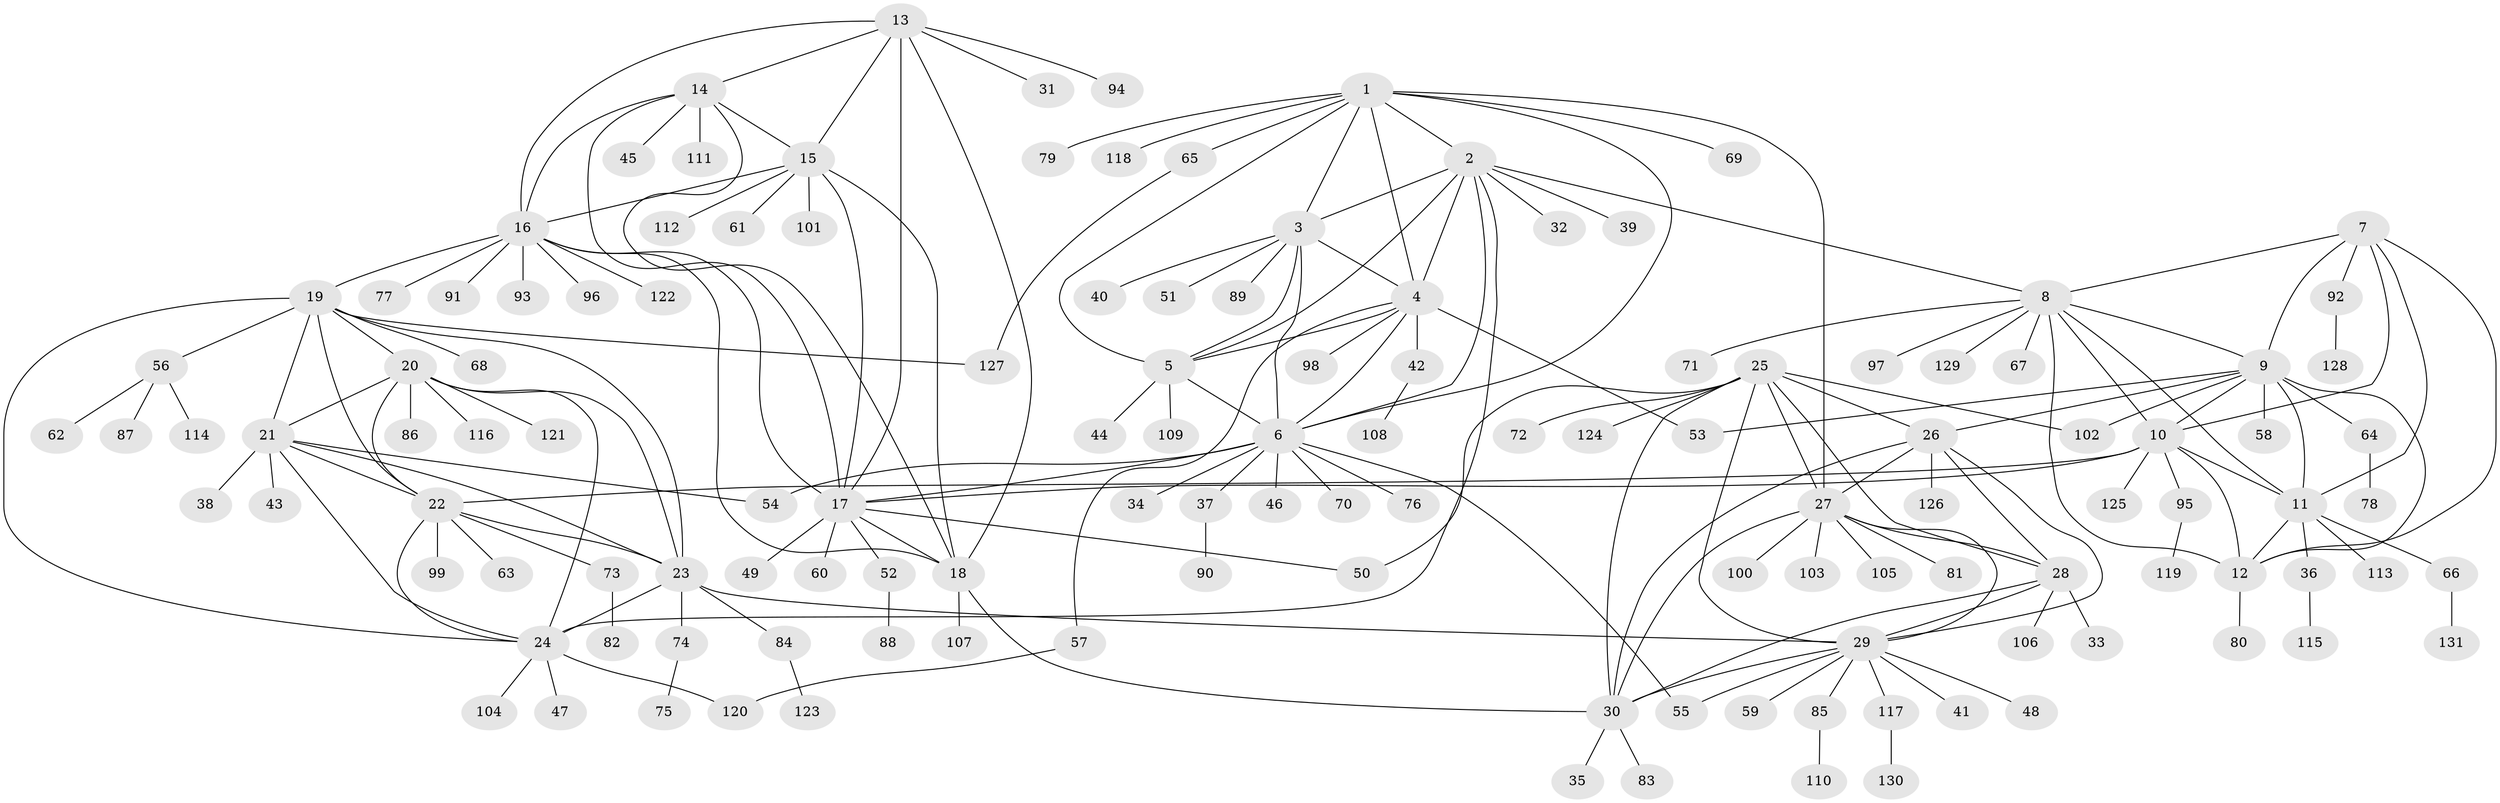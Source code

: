// coarse degree distribution, {7: 0.03076923076923077, 5: 0.046153846153846156, 11: 0.06153846153846154, 6: 0.015384615384615385, 4: 0.015384615384615385, 8: 0.046153846153846156, 13: 0.015384615384615385, 10: 0.015384615384615385, 1: 0.676923076923077, 2: 0.07692307692307693}
// Generated by graph-tools (version 1.1) at 2025/19/03/04/25 18:19:27]
// undirected, 131 vertices, 193 edges
graph export_dot {
graph [start="1"]
  node [color=gray90,style=filled];
  1;
  2;
  3;
  4;
  5;
  6;
  7;
  8;
  9;
  10;
  11;
  12;
  13;
  14;
  15;
  16;
  17;
  18;
  19;
  20;
  21;
  22;
  23;
  24;
  25;
  26;
  27;
  28;
  29;
  30;
  31;
  32;
  33;
  34;
  35;
  36;
  37;
  38;
  39;
  40;
  41;
  42;
  43;
  44;
  45;
  46;
  47;
  48;
  49;
  50;
  51;
  52;
  53;
  54;
  55;
  56;
  57;
  58;
  59;
  60;
  61;
  62;
  63;
  64;
  65;
  66;
  67;
  68;
  69;
  70;
  71;
  72;
  73;
  74;
  75;
  76;
  77;
  78;
  79;
  80;
  81;
  82;
  83;
  84;
  85;
  86;
  87;
  88;
  89;
  90;
  91;
  92;
  93;
  94;
  95;
  96;
  97;
  98;
  99;
  100;
  101;
  102;
  103;
  104;
  105;
  106;
  107;
  108;
  109;
  110;
  111;
  112;
  113;
  114;
  115;
  116;
  117;
  118;
  119;
  120;
  121;
  122;
  123;
  124;
  125;
  126;
  127;
  128;
  129;
  130;
  131;
  1 -- 2;
  1 -- 3;
  1 -- 4;
  1 -- 5;
  1 -- 6;
  1 -- 27;
  1 -- 65;
  1 -- 69;
  1 -- 79;
  1 -- 118;
  2 -- 3;
  2 -- 4;
  2 -- 5;
  2 -- 6;
  2 -- 8;
  2 -- 24;
  2 -- 32;
  2 -- 39;
  3 -- 4;
  3 -- 5;
  3 -- 6;
  3 -- 40;
  3 -- 51;
  3 -- 89;
  4 -- 5;
  4 -- 6;
  4 -- 42;
  4 -- 53;
  4 -- 57;
  4 -- 98;
  5 -- 6;
  5 -- 44;
  5 -- 109;
  6 -- 17;
  6 -- 34;
  6 -- 37;
  6 -- 46;
  6 -- 54;
  6 -- 55;
  6 -- 70;
  6 -- 76;
  7 -- 8;
  7 -- 9;
  7 -- 10;
  7 -- 11;
  7 -- 12;
  7 -- 92;
  8 -- 9;
  8 -- 10;
  8 -- 11;
  8 -- 12;
  8 -- 67;
  8 -- 71;
  8 -- 97;
  8 -- 129;
  9 -- 10;
  9 -- 11;
  9 -- 12;
  9 -- 26;
  9 -- 53;
  9 -- 58;
  9 -- 64;
  9 -- 102;
  10 -- 11;
  10 -- 12;
  10 -- 17;
  10 -- 22;
  10 -- 95;
  10 -- 125;
  11 -- 12;
  11 -- 36;
  11 -- 66;
  11 -- 113;
  12 -- 80;
  13 -- 14;
  13 -- 15;
  13 -- 16;
  13 -- 17;
  13 -- 18;
  13 -- 31;
  13 -- 94;
  14 -- 15;
  14 -- 16;
  14 -- 17;
  14 -- 18;
  14 -- 45;
  14 -- 111;
  15 -- 16;
  15 -- 17;
  15 -- 18;
  15 -- 61;
  15 -- 101;
  15 -- 112;
  16 -- 17;
  16 -- 18;
  16 -- 19;
  16 -- 77;
  16 -- 91;
  16 -- 93;
  16 -- 96;
  16 -- 122;
  17 -- 18;
  17 -- 49;
  17 -- 50;
  17 -- 52;
  17 -- 60;
  18 -- 30;
  18 -- 107;
  19 -- 20;
  19 -- 21;
  19 -- 22;
  19 -- 23;
  19 -- 24;
  19 -- 56;
  19 -- 68;
  19 -- 127;
  20 -- 21;
  20 -- 22;
  20 -- 23;
  20 -- 24;
  20 -- 86;
  20 -- 116;
  20 -- 121;
  21 -- 22;
  21 -- 23;
  21 -- 24;
  21 -- 38;
  21 -- 43;
  21 -- 54;
  22 -- 23;
  22 -- 24;
  22 -- 63;
  22 -- 73;
  22 -- 99;
  23 -- 24;
  23 -- 29;
  23 -- 74;
  23 -- 84;
  24 -- 47;
  24 -- 104;
  24 -- 120;
  25 -- 26;
  25 -- 27;
  25 -- 28;
  25 -- 29;
  25 -- 30;
  25 -- 50;
  25 -- 72;
  25 -- 102;
  25 -- 124;
  26 -- 27;
  26 -- 28;
  26 -- 29;
  26 -- 30;
  26 -- 126;
  27 -- 28;
  27 -- 29;
  27 -- 30;
  27 -- 81;
  27 -- 100;
  27 -- 103;
  27 -- 105;
  28 -- 29;
  28 -- 30;
  28 -- 33;
  28 -- 106;
  29 -- 30;
  29 -- 41;
  29 -- 48;
  29 -- 55;
  29 -- 59;
  29 -- 85;
  29 -- 117;
  30 -- 35;
  30 -- 83;
  36 -- 115;
  37 -- 90;
  42 -- 108;
  52 -- 88;
  56 -- 62;
  56 -- 87;
  56 -- 114;
  57 -- 120;
  64 -- 78;
  65 -- 127;
  66 -- 131;
  73 -- 82;
  74 -- 75;
  84 -- 123;
  85 -- 110;
  92 -- 128;
  95 -- 119;
  117 -- 130;
}
